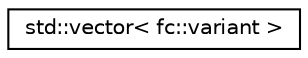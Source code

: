 digraph "Graphical Class Hierarchy"
{
  edge [fontname="Helvetica",fontsize="10",labelfontname="Helvetica",labelfontsize="10"];
  node [fontname="Helvetica",fontsize="10",shape=record];
  rankdir="LR";
  Node0 [label="std::vector\< fc::variant \>",height=0.2,width=0.4,color="black", fillcolor="white", style="filled",URL="$classstd_1_1vector.html"];
}
